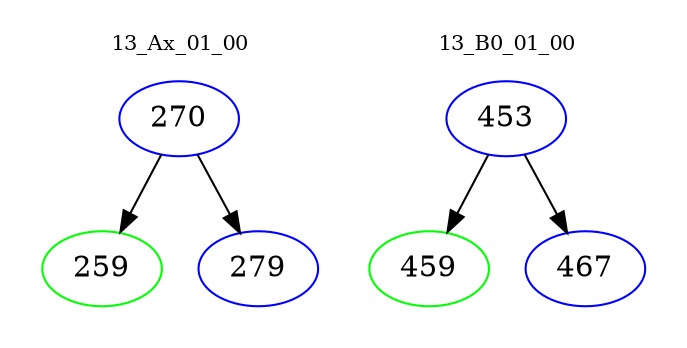 digraph{
subgraph cluster_0 {
color = white
label = "13_Ax_01_00";
fontsize=10;
T0_270 [label="270", color="blue"]
T0_270 -> T0_259 [color="black"]
T0_259 [label="259", color="green"]
T0_270 -> T0_279 [color="black"]
T0_279 [label="279", color="blue"]
}
subgraph cluster_1 {
color = white
label = "13_B0_01_00";
fontsize=10;
T1_453 [label="453", color="blue"]
T1_453 -> T1_459 [color="black"]
T1_459 [label="459", color="green"]
T1_453 -> T1_467 [color="black"]
T1_467 [label="467", color="blue"]
}
}
